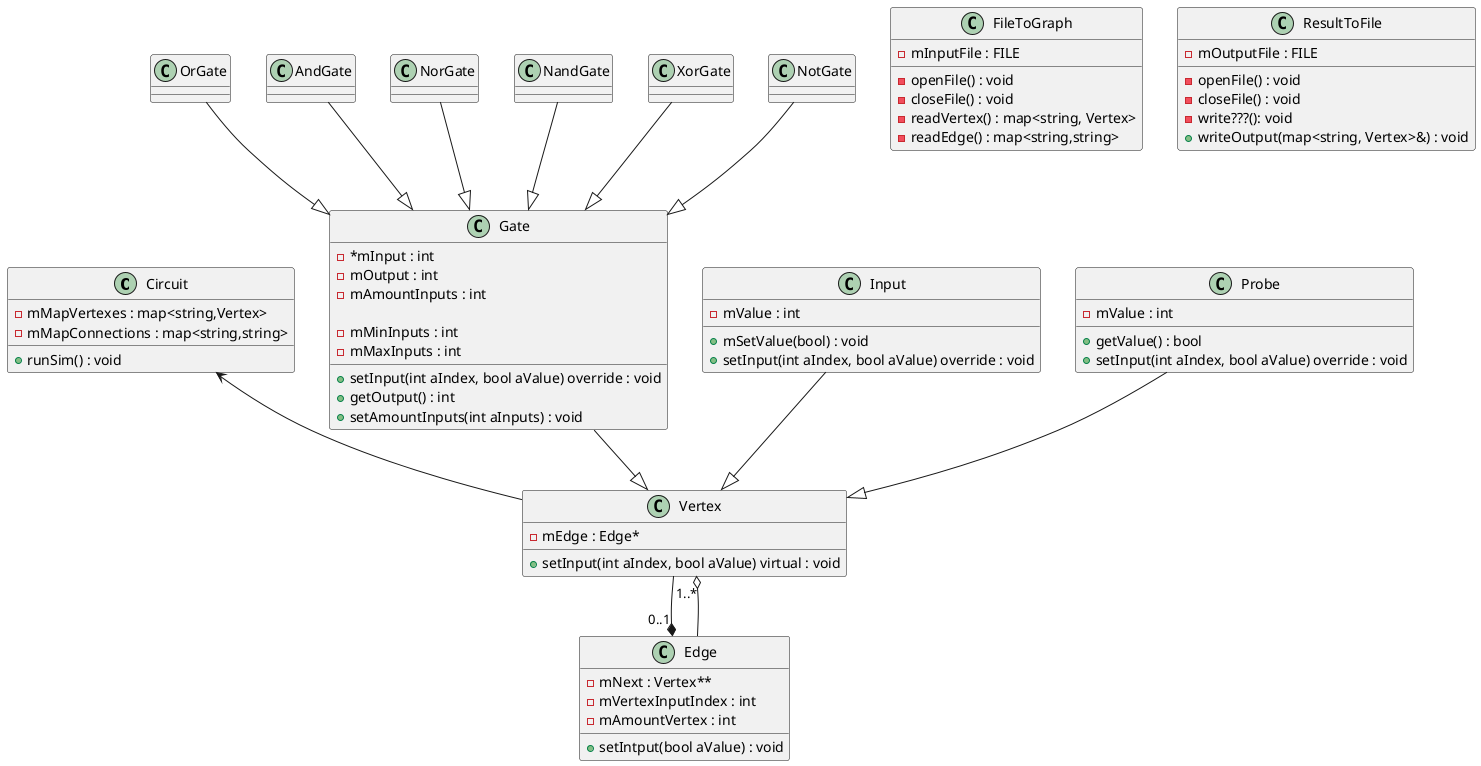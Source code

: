 @startuml classdiagram

class Circuit {
    - mMapVertexes : map<string,Vertex>
    - mMapConnections : map<string,string>
    + runSim() : void
}

class FileToGraph {
    - mInputFile : FILE

    - openFile() : void
    - closeFile() : void
    - readVertex() : map<string, Vertex>
    - readEdge() : map<string,string>
    ' + getGraph(map<string, string>& aVertexMap, map<strng,string>& aStringMap) : void ' vertexMap :first string name of vertex second string type
}

class ResultToFile {
    - mOutputFile : FILE

    - openFile() : void
    - closeFile() : void
    - write???(): void
    + writeOutput(map<string, Vertex>&) : void
}

class OrGate{

}

class AndGate{

}

class NorGate{

}

class NandGate{

}

class XorGate{

}

class NotGate{

}

class Gate{
    - *mInput : int
    - mOutput : int
    - mAmountInputs : int

    - mMinInputs : int
    - mMaxInputs : int    

    + setInput(int aIndex, bool aValue) override : void
    + getOutput() : int
    + setAmountInputs(int aInputs) : void
}

class Vertex {
    - mEdge : Edge*

    + setInput(int aIndex, bool aValue) virtual : void
}

class Edge {
    - mNext : Vertex**
    - mVertexInputIndex : int
    - mAmountVertex : int

    + setIntput(bool aValue) : void
}

class Input {
    - mValue : int

    + mSetValue(bool) : void
    + setInput(int aIndex, bool aValue) override : void

}

class Probe {
    - mValue : int

    + getValue() : bool
    + setInput(int aIndex, bool aValue) override : void
}

Circuit <-- Vertex

OrGate --|> Gate
NorGate --|> Gate
AndGate --|> Gate
NandGate --|> Gate
XorGate --|> Gate
NotGate --|> Gate

Gate --|> Vertex
Input --|> Vertex
Probe --|> Vertex

Vertex --* "0..1" Edge
Edge --o "1..*" Vertex

@enduml